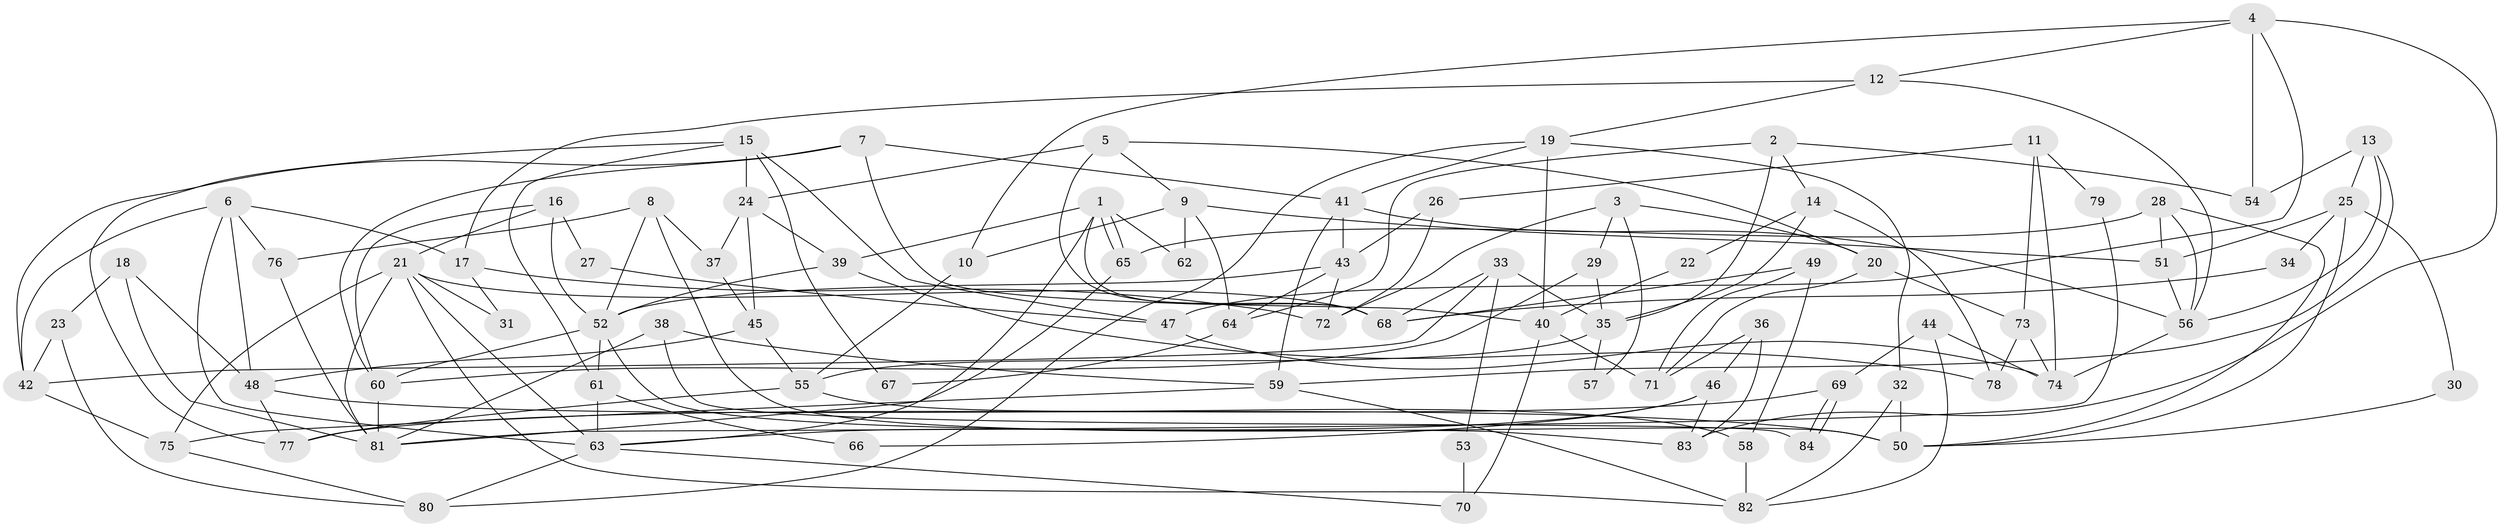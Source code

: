 // coarse degree distribution, {5: 0.23809523809523808, 9: 0.047619047619047616, 7: 0.09523809523809523, 8: 0.07142857142857142, 10: 0.07142857142857142, 4: 0.23809523809523808, 6: 0.047619047619047616, 2: 0.09523809523809523, 3: 0.09523809523809523}
// Generated by graph-tools (version 1.1) at 2025/43/03/06/25 01:43:20]
// undirected, 84 vertices, 168 edges
graph export_dot {
graph [start="1"]
  node [color=gray90,style=filled];
  1;
  2;
  3;
  4;
  5;
  6;
  7;
  8;
  9;
  10;
  11;
  12;
  13;
  14;
  15;
  16;
  17;
  18;
  19;
  20;
  21;
  22;
  23;
  24;
  25;
  26;
  27;
  28;
  29;
  30;
  31;
  32;
  33;
  34;
  35;
  36;
  37;
  38;
  39;
  40;
  41;
  42;
  43;
  44;
  45;
  46;
  47;
  48;
  49;
  50;
  51;
  52;
  53;
  54;
  55;
  56;
  57;
  58;
  59;
  60;
  61;
  62;
  63;
  64;
  65;
  66;
  67;
  68;
  69;
  70;
  71;
  72;
  73;
  74;
  75;
  76;
  77;
  78;
  79;
  80;
  81;
  82;
  83;
  84;
  1 -- 68;
  1 -- 65;
  1 -- 65;
  1 -- 39;
  1 -- 62;
  1 -- 63;
  2 -- 64;
  2 -- 54;
  2 -- 14;
  2 -- 35;
  3 -- 29;
  3 -- 72;
  3 -- 20;
  3 -- 57;
  4 -- 12;
  4 -- 47;
  4 -- 10;
  4 -- 54;
  4 -- 83;
  5 -- 24;
  5 -- 20;
  5 -- 9;
  5 -- 68;
  6 -- 76;
  6 -- 42;
  6 -- 17;
  6 -- 48;
  6 -- 63;
  7 -- 60;
  7 -- 41;
  7 -- 40;
  7 -- 42;
  8 -- 50;
  8 -- 52;
  8 -- 37;
  8 -- 76;
  9 -- 10;
  9 -- 51;
  9 -- 62;
  9 -- 64;
  10 -- 55;
  11 -- 74;
  11 -- 73;
  11 -- 26;
  11 -- 79;
  12 -- 56;
  12 -- 19;
  12 -- 17;
  13 -- 25;
  13 -- 59;
  13 -- 54;
  13 -- 56;
  14 -- 35;
  14 -- 22;
  14 -- 78;
  15 -- 61;
  15 -- 77;
  15 -- 24;
  15 -- 47;
  15 -- 67;
  16 -- 52;
  16 -- 21;
  16 -- 27;
  16 -- 60;
  17 -- 31;
  17 -- 72;
  18 -- 81;
  18 -- 48;
  18 -- 23;
  19 -- 41;
  19 -- 80;
  19 -- 32;
  19 -- 40;
  20 -- 71;
  20 -- 73;
  21 -- 82;
  21 -- 63;
  21 -- 31;
  21 -- 68;
  21 -- 75;
  21 -- 81;
  22 -- 40;
  23 -- 80;
  23 -- 42;
  24 -- 37;
  24 -- 39;
  24 -- 45;
  25 -- 50;
  25 -- 51;
  25 -- 30;
  25 -- 34;
  26 -- 43;
  26 -- 72;
  27 -- 47;
  28 -- 65;
  28 -- 51;
  28 -- 50;
  28 -- 56;
  29 -- 60;
  29 -- 35;
  30 -- 50;
  32 -- 50;
  32 -- 82;
  33 -- 68;
  33 -- 42;
  33 -- 35;
  33 -- 53;
  34 -- 68;
  35 -- 55;
  35 -- 57;
  36 -- 71;
  36 -- 83;
  36 -- 46;
  37 -- 45;
  38 -- 59;
  38 -- 81;
  38 -- 84;
  39 -- 52;
  39 -- 78;
  40 -- 70;
  40 -- 71;
  41 -- 43;
  41 -- 56;
  41 -- 59;
  42 -- 75;
  43 -- 52;
  43 -- 72;
  43 -- 64;
  44 -- 82;
  44 -- 74;
  44 -- 69;
  45 -- 48;
  45 -- 55;
  46 -- 63;
  46 -- 66;
  46 -- 83;
  47 -- 74;
  48 -- 77;
  48 -- 50;
  49 -- 58;
  49 -- 68;
  49 -- 71;
  51 -- 56;
  52 -- 83;
  52 -- 60;
  52 -- 61;
  53 -- 70;
  55 -- 58;
  55 -- 77;
  56 -- 74;
  58 -- 82;
  59 -- 75;
  59 -- 82;
  60 -- 81;
  61 -- 63;
  61 -- 66;
  63 -- 70;
  63 -- 80;
  64 -- 67;
  65 -- 81;
  69 -- 84;
  69 -- 84;
  69 -- 77;
  73 -- 78;
  73 -- 74;
  75 -- 80;
  76 -- 81;
  79 -- 81;
}
